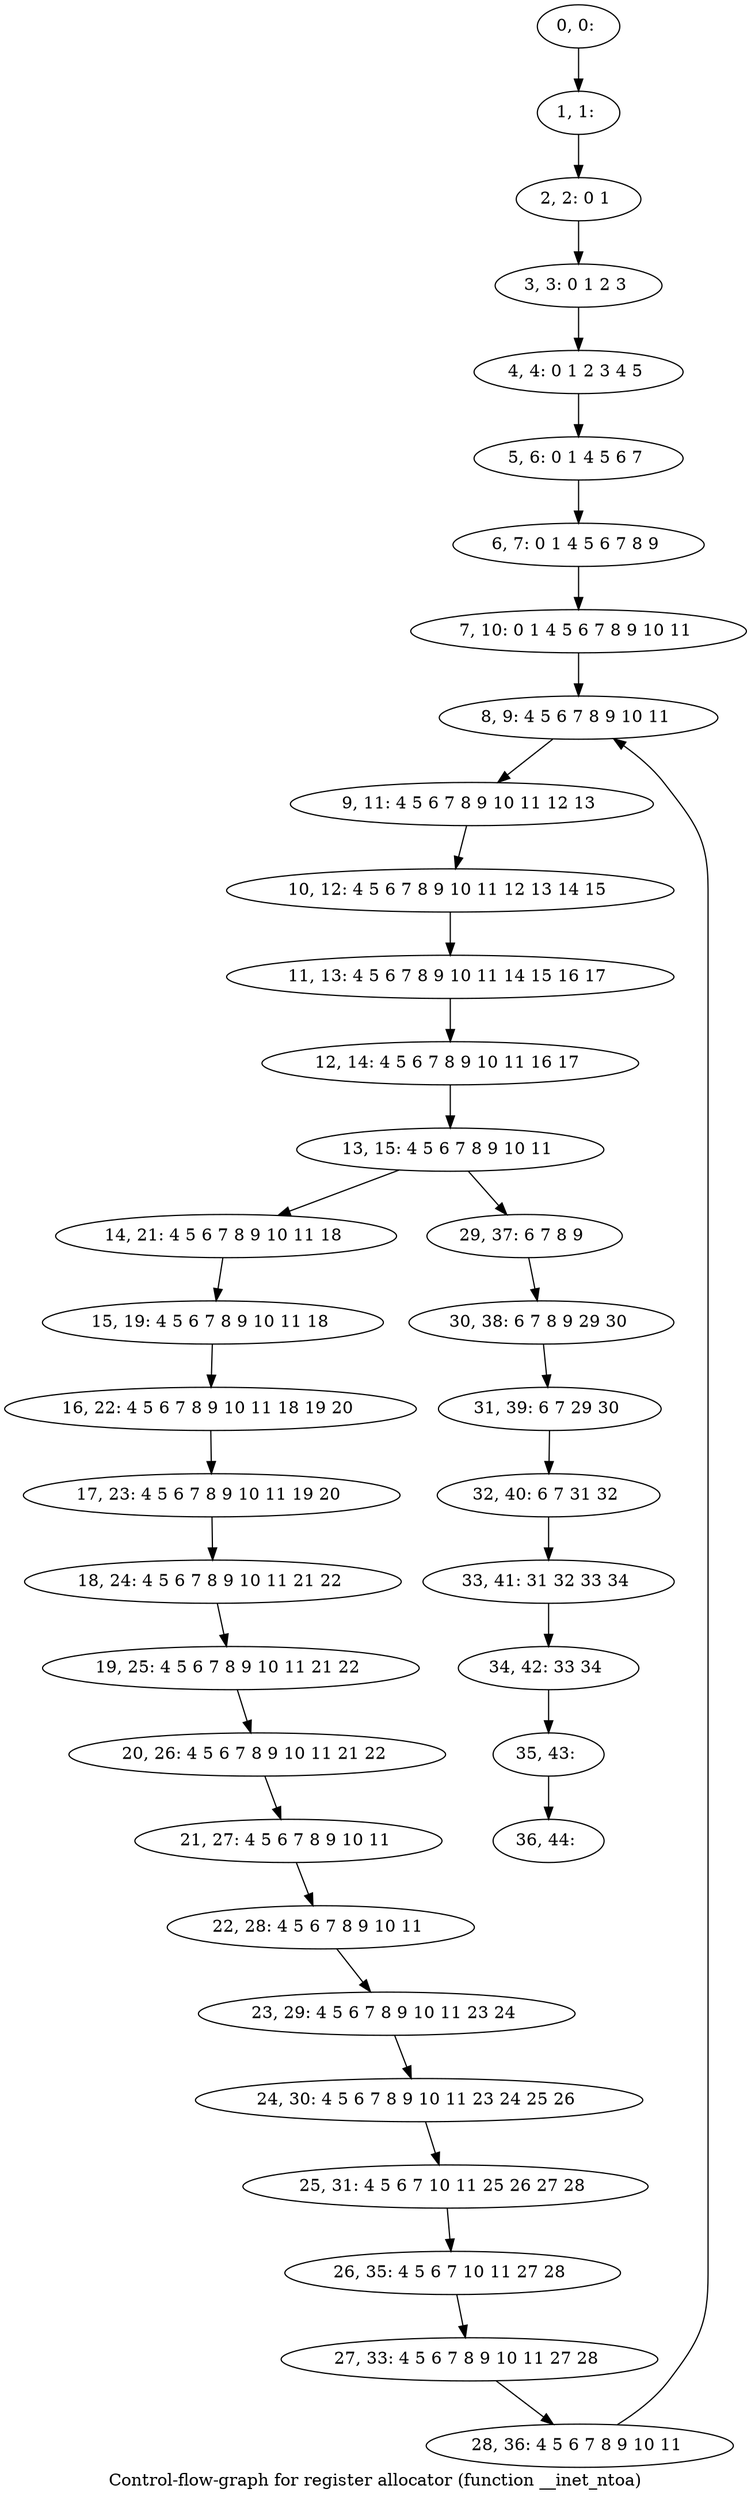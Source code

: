 digraph G {
graph [label="Control-flow-graph for register allocator (function __inet_ntoa)"]
0[label="0, 0: "];
1[label="1, 1: "];
2[label="2, 2: 0 1 "];
3[label="3, 3: 0 1 2 3 "];
4[label="4, 4: 0 1 2 3 4 5 "];
5[label="5, 6: 0 1 4 5 6 7 "];
6[label="6, 7: 0 1 4 5 6 7 8 9 "];
7[label="7, 10: 0 1 4 5 6 7 8 9 10 11 "];
8[label="8, 9: 4 5 6 7 8 9 10 11 "];
9[label="9, 11: 4 5 6 7 8 9 10 11 12 13 "];
10[label="10, 12: 4 5 6 7 8 9 10 11 12 13 14 15 "];
11[label="11, 13: 4 5 6 7 8 9 10 11 14 15 16 17 "];
12[label="12, 14: 4 5 6 7 8 9 10 11 16 17 "];
13[label="13, 15: 4 5 6 7 8 9 10 11 "];
14[label="14, 21: 4 5 6 7 8 9 10 11 18 "];
15[label="15, 19: 4 5 6 7 8 9 10 11 18 "];
16[label="16, 22: 4 5 6 7 8 9 10 11 18 19 20 "];
17[label="17, 23: 4 5 6 7 8 9 10 11 19 20 "];
18[label="18, 24: 4 5 6 7 8 9 10 11 21 22 "];
19[label="19, 25: 4 5 6 7 8 9 10 11 21 22 "];
20[label="20, 26: 4 5 6 7 8 9 10 11 21 22 "];
21[label="21, 27: 4 5 6 7 8 9 10 11 "];
22[label="22, 28: 4 5 6 7 8 9 10 11 "];
23[label="23, 29: 4 5 6 7 8 9 10 11 23 24 "];
24[label="24, 30: 4 5 6 7 8 9 10 11 23 24 25 26 "];
25[label="25, 31: 4 5 6 7 10 11 25 26 27 28 "];
26[label="26, 35: 4 5 6 7 10 11 27 28 "];
27[label="27, 33: 4 5 6 7 8 9 10 11 27 28 "];
28[label="28, 36: 4 5 6 7 8 9 10 11 "];
29[label="29, 37: 6 7 8 9 "];
30[label="30, 38: 6 7 8 9 29 30 "];
31[label="31, 39: 6 7 29 30 "];
32[label="32, 40: 6 7 31 32 "];
33[label="33, 41: 31 32 33 34 "];
34[label="34, 42: 33 34 "];
35[label="35, 43: "];
36[label="36, 44: "];
0->1 ;
1->2 ;
2->3 ;
3->4 ;
4->5 ;
5->6 ;
6->7 ;
7->8 ;
8->9 ;
9->10 ;
10->11 ;
11->12 ;
12->13 ;
13->14 ;
13->29 ;
14->15 ;
15->16 ;
16->17 ;
17->18 ;
18->19 ;
19->20 ;
20->21 ;
21->22 ;
22->23 ;
23->24 ;
24->25 ;
25->26 ;
26->27 ;
27->28 ;
28->8 ;
29->30 ;
30->31 ;
31->32 ;
32->33 ;
33->34 ;
34->35 ;
35->36 ;
}

